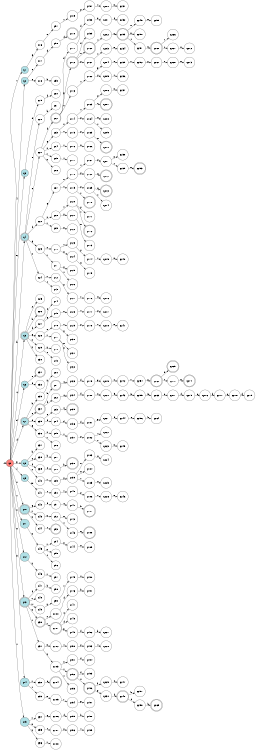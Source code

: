 digraph APTAALF {
__start0 [style = invis, shape = none, label = "", width = 0, height = 0];

rankdir=LR;
size="8,5";

s0 [style="filled", color="black", fillcolor="#ff817b" shape="circle", label="q0"];
s1 [style="filled", color="black", fillcolor="powderblue" shape="circle", label="q1"];
s2 [style="filled", color="black", fillcolor="powderblue" shape="circle", label="q2"];
s3 [style="filled", color="black", fillcolor="powderblue" shape="circle", label="q3"];
s4 [style="rounded,filled", color="black", fillcolor="powderblue" shape="doublecircle", label="q4"];
s5 [style="rounded,filled", color="black", fillcolor="powderblue" shape="doublecircle", label="q5"];
s6 [style="filled", color="black", fillcolor="powderblue" shape="circle", label="q6"];
s7 [style="rounded,filled", color="black", fillcolor="powderblue" shape="doublecircle", label="q7"];
s8 [style="filled", color="black", fillcolor="powderblue" shape="circle", label="q8"];
s9 [style="filled", color="black", fillcolor="powderblue" shape="circle", label="q9"];
s10 [style="rounded,filled", color="black", fillcolor="powderblue" shape="doublecircle", label="q10"];
s11 [style="filled", color="black", fillcolor="powderblue" shape="circle", label="q11"];
s12 [style="filled", color="black", fillcolor="powderblue" shape="circle", label="q12"];
s13 [style="rounded,filled", color="black", fillcolor="powderblue" shape="doublecircle", label="q13"];
s14 [style="filled", color="black", fillcolor="powderblue" shape="circle", label="q14"];
s15 [style="filled", color="black", fillcolor="powderblue" shape="circle", label="q15"];
s16 [style="filled", color="black", fillcolor="white" shape="circle", label="q16"];
s17 [style="filled", color="black", fillcolor="white" shape="circle", label="q17"];
s18 [style="filled", color="black", fillcolor="white" shape="circle", label="q18"];
s19 [style="filled", color="black", fillcolor="white" shape="circle", label="q19"];
s20 [style="filled", color="black", fillcolor="white" shape="circle", label="q20"];
s21 [style="filled", color="black", fillcolor="white" shape="circle", label="q21"];
s22 [style="filled", color="black", fillcolor="white" shape="circle", label="q22"];
s23 [style="filled", color="black", fillcolor="white" shape="circle", label="q23"];
s24 [style="filled", color="black", fillcolor="white" shape="circle", label="q24"];
s25 [style="filled", color="black", fillcolor="white" shape="circle", label="q25"];
s26 [style="rounded,filled", color="black", fillcolor="white" shape="doublecircle", label="q26"];
s27 [style="filled", color="black", fillcolor="white" shape="circle", label="q27"];
s28 [style="filled", color="black", fillcolor="white" shape="circle", label="q28"];
s29 [style="filled", color="black", fillcolor="white" shape="circle", label="q29"];
s30 [style="filled", color="black", fillcolor="white" shape="circle", label="q30"];
s31 [style="rounded,filled", color="black", fillcolor="white" shape="doublecircle", label="q31"];
s32 [style="filled", color="black", fillcolor="white" shape="circle", label="q32"];
s33 [style="filled", color="black", fillcolor="white" shape="circle", label="q33"];
s34 [style="rounded,filled", color="black", fillcolor="white" shape="doublecircle", label="q34"];
s35 [style="filled", color="black", fillcolor="white" shape="circle", label="q35"];
s36 [style="filled", color="black", fillcolor="white" shape="circle", label="q36"];
s37 [style="filled", color="black", fillcolor="white" shape="circle", label="q37"];
s38 [style="filled", color="black", fillcolor="white" shape="circle", label="q38"];
s39 [style="filled", color="black", fillcolor="white" shape="circle", label="q39"];
s40 [style="filled", color="black", fillcolor="white" shape="circle", label="q40"];
s41 [style="filled", color="black", fillcolor="white" shape="circle", label="q41"];
s42 [style="filled", color="black", fillcolor="white" shape="circle", label="q42"];
s43 [style="filled", color="black", fillcolor="white" shape="circle", label="q43"];
s44 [style="filled", color="black", fillcolor="white" shape="circle", label="q44"];
s45 [style="filled", color="black", fillcolor="white" shape="circle", label="q45"];
s46 [style="filled", color="black", fillcolor="white" shape="circle", label="q46"];
s47 [style="filled", color="black", fillcolor="white" shape="circle", label="q47"];
s48 [style="filled", color="black", fillcolor="white" shape="circle", label="q48"];
s49 [style="filled", color="black", fillcolor="white" shape="circle", label="q49"];
s50 [style="rounded,filled", color="black", fillcolor="white" shape="doublecircle", label="q50"];
s51 [style="filled", color="black", fillcolor="white" shape="circle", label="q51"];
s52 [style="filled", color="black", fillcolor="white" shape="circle", label="q52"];
s53 [style="filled", color="black", fillcolor="white" shape="circle", label="q53"];
s54 [style="filled", color="black", fillcolor="white" shape="circle", label="q54"];
s55 [style="filled", color="black", fillcolor="white" shape="circle", label="q55"];
s56 [style="filled", color="black", fillcolor="white" shape="circle", label="q56"];
s57 [style="filled", color="black", fillcolor="white" shape="circle", label="q57"];
s58 [style="filled", color="black", fillcolor="white" shape="circle", label="q58"];
s59 [style="filled", color="black", fillcolor="white" shape="circle", label="q59"];
s60 [style="filled", color="black", fillcolor="white" shape="circle", label="q60"];
s61 [style="filled", color="black", fillcolor="white" shape="circle", label="q61"];
s62 [style="rounded,filled", color="black", fillcolor="white" shape="doublecircle", label="q62"];
s63 [style="filled", color="black", fillcolor="white" shape="circle", label="q63"];
s64 [style="filled", color="black", fillcolor="white" shape="circle", label="q64"];
s65 [style="filled", color="black", fillcolor="white" shape="circle", label="q65"];
s66 [style="filled", color="black", fillcolor="white" shape="circle", label="q66"];
s67 [style="filled", color="black", fillcolor="white" shape="circle", label="q67"];
s68 [style="filled", color="black", fillcolor="white" shape="circle", label="q68"];
s69 [style="filled", color="black", fillcolor="white" shape="circle", label="q69"];
s70 [style="filled", color="black", fillcolor="white" shape="circle", label="q70"];
s71 [style="filled", color="black", fillcolor="white" shape="circle", label="q71"];
s72 [style="filled", color="black", fillcolor="white" shape="circle", label="q72"];
s73 [style="filled", color="black", fillcolor="white" shape="circle", label="q73"];
s74 [style="filled", color="black", fillcolor="white" shape="circle", label="q74"];
s75 [style="filled", color="black", fillcolor="white" shape="circle", label="q75"];
s76 [style="filled", color="black", fillcolor="white" shape="circle", label="q76"];
s77 [style="filled", color="black", fillcolor="white" shape="circle", label="q77"];
s78 [style="filled", color="black", fillcolor="white" shape="circle", label="q78"];
s79 [style="filled", color="black", fillcolor="white" shape="circle", label="q79"];
s80 [style="filled", color="black", fillcolor="white" shape="circle", label="q80"];
s81 [style="rounded,filled", color="black", fillcolor="white" shape="doublecircle", label="q81"];
s82 [style="filled", color="black", fillcolor="white" shape="circle", label="q82"];
s83 [style="filled", color="black", fillcolor="white" shape="circle", label="q83"];
s84 [style="filled", color="black", fillcolor="white" shape="circle", label="q84"];
s85 [style="filled", color="black", fillcolor="white" shape="circle", label="q85"];
s86 [style="filled", color="black", fillcolor="white" shape="circle", label="q86"];
s87 [style="filled", color="black", fillcolor="white" shape="circle", label="q87"];
s88 [style="filled", color="black", fillcolor="white" shape="circle", label="q88"];
s89 [style="filled", color="black", fillcolor="white" shape="circle", label="q89"];
s90 [style="filled", color="black", fillcolor="white" shape="circle", label="q90"];
s91 [style="filled", color="black", fillcolor="white" shape="circle", label="q91"];
s92 [style="filled", color="black", fillcolor="white" shape="circle", label="q92"];
s93 [style="rounded,filled", color="black", fillcolor="white" shape="doublecircle", label="q93"];
s94 [style="filled", color="black", fillcolor="white" shape="circle", label="q94"];
s95 [style="filled", color="black", fillcolor="white" shape="circle", label="q95"];
s96 [style="filled", color="black", fillcolor="white" shape="circle", label="q96"];
s97 [style="filled", color="black", fillcolor="white" shape="circle", label="q97"];
s98 [style="filled", color="black", fillcolor="white" shape="circle", label="q98"];
s99 [style="filled", color="black", fillcolor="white" shape="circle", label="q99"];
s100 [style="filled", color="black", fillcolor="white" shape="circle", label="q100"];
s101 [style="rounded,filled", color="black", fillcolor="white" shape="doublecircle", label="q101"];
s102 [style="filled", color="black", fillcolor="white" shape="circle", label="q102"];
s103 [style="filled", color="black", fillcolor="white" shape="circle", label="q103"];
s104 [style="rounded,filled", color="black", fillcolor="white" shape="doublecircle", label="q104"];
s105 [style="filled", color="black", fillcolor="white" shape="circle", label="q105"];
s106 [style="filled", color="black", fillcolor="white" shape="circle", label="q106"];
s107 [style="filled", color="black", fillcolor="white" shape="circle", label="q107"];
s108 [style="filled", color="black", fillcolor="white" shape="circle", label="q108"];
s109 [style="filled", color="black", fillcolor="white" shape="circle", label="q109"];
s110 [style="rounded,filled", color="black", fillcolor="white" shape="doublecircle", label="q110"];
s111 [style="filled", color="black", fillcolor="white" shape="circle", label="q111"];
s112 [style="rounded,filled", color="black", fillcolor="white" shape="doublecircle", label="q112"];
s113 [style="filled", color="black", fillcolor="white" shape="circle", label="q113"];
s114 [style="filled", color="black", fillcolor="white" shape="circle", label="q114"];
s115 [style="filled", color="black", fillcolor="white" shape="circle", label="q115"];
s116 [style="filled", color="black", fillcolor="white" shape="circle", label="q116"];
s117 [style="filled", color="black", fillcolor="white" shape="circle", label="q117"];
s118 [style="filled", color="black", fillcolor="white" shape="circle", label="q118"];
s119 [style="filled", color="black", fillcolor="white" shape="circle", label="q119"];
s120 [style="filled", color="black", fillcolor="white" shape="circle", label="q120"];
s121 [style="filled", color="black", fillcolor="white" shape="circle", label="q121"];
s122 [style="filled", color="black", fillcolor="white" shape="circle", label="q122"];
s123 [style="filled", color="black", fillcolor="white" shape="circle", label="q123"];
s124 [style="filled", color="black", fillcolor="white" shape="circle", label="q124"];
s125 [style="filled", color="black", fillcolor="white" shape="circle", label="q125"];
s126 [style="filled", color="black", fillcolor="white" shape="circle", label="q126"];
s127 [style="filled", color="black", fillcolor="white" shape="circle", label="q127"];
s128 [style="filled", color="black", fillcolor="white" shape="circle", label="q128"];
s129 [style="filled", color="black", fillcolor="white" shape="circle", label="q129"];
s130 [style="filled", color="black", fillcolor="white" shape="circle", label="q130"];
s131 [style="filled", color="black", fillcolor="white" shape="circle", label="q131"];
s132 [style="filled", color="black", fillcolor="white" shape="circle", label="q132"];
s133 [style="filled", color="black", fillcolor="white" shape="circle", label="q133"];
s134 [style="filled", color="black", fillcolor="white" shape="circle", label="q134"];
s135 [style="rounded,filled", color="black", fillcolor="white" shape="doublecircle", label="q135"];
s136 [style="filled", color="black", fillcolor="white" shape="circle", label="q136"];
s137 [style="filled", color="black", fillcolor="white" shape="circle", label="q137"];
s138 [style="rounded,filled", color="black", fillcolor="white" shape="doublecircle", label="q138"];
s139 [style="filled", color="black", fillcolor="white" shape="circle", label="q139"];
s140 [style="filled", color="black", fillcolor="white" shape="circle", label="q140"];
s141 [style="filled", color="black", fillcolor="white" shape="circle", label="q141"];
s142 [style="filled", color="black", fillcolor="white" shape="circle", label="q142"];
s143 [style="filled", color="black", fillcolor="white" shape="circle", label="q143"];
s144 [style="filled", color="black", fillcolor="white" shape="circle", label="q144"];
s145 [style="filled", color="black", fillcolor="white" shape="circle", label="q145"];
s146 [style="filled", color="black", fillcolor="white" shape="circle", label="q146"];
s147 [style="filled", color="black", fillcolor="white" shape="circle", label="q147"];
s148 [style="filled", color="black", fillcolor="white" shape="circle", label="q148"];
s149 [style="filled", color="black", fillcolor="white" shape="circle", label="q149"];
s150 [style="filled", color="black", fillcolor="white" shape="circle", label="q150"];
s151 [style="filled", color="black", fillcolor="white" shape="circle", label="q151"];
s152 [style="rounded,filled", color="black", fillcolor="white" shape="doublecircle", label="q152"];
s153 [style="filled", color="black", fillcolor="white" shape="circle", label="q153"];
s154 [style="filled", color="black", fillcolor="white" shape="circle", label="q154"];
s155 [style="filled", color="black", fillcolor="white" shape="circle", label="q155"];
s156 [style="filled", color="black", fillcolor="white" shape="circle", label="q156"];
s157 [style="filled", color="black", fillcolor="white" shape="circle", label="q157"];
s158 [style="filled", color="black", fillcolor="white" shape="circle", label="q158"];
s159 [style="filled", color="black", fillcolor="white" shape="circle", label="q159"];
s160 [style="rounded,filled", color="black", fillcolor="white" shape="doublecircle", label="q160"];
s161 [style="filled", color="black", fillcolor="white" shape="circle", label="q161"];
s162 [style="filled", color="black", fillcolor="white" shape="circle", label="q162"];
s163 [style="filled", color="black", fillcolor="white" shape="circle", label="q163"];
s164 [style="filled", color="black", fillcolor="white" shape="circle", label="q164"];
s165 [style="filled", color="black", fillcolor="white" shape="circle", label="q165"];
s166 [style="filled", color="black", fillcolor="white" shape="circle", label="q166"];
s167 [style="filled", color="black", fillcolor="white" shape="circle", label="q167"];
s168 [style="filled", color="black", fillcolor="white" shape="circle", label="q168"];
s169 [style="filled", color="black", fillcolor="white" shape="circle", label="q169"];
s170 [style="rounded,filled", color="black", fillcolor="white" shape="doublecircle", label="q170"];
s171 [style="filled", color="black", fillcolor="white" shape="circle", label="q171"];
s172 [style="rounded,filled", color="black", fillcolor="white" shape="doublecircle", label="q172"];
s173 [style="filled", color="black", fillcolor="white" shape="circle", label="q173"];
s174 [style="filled", color="black", fillcolor="white" shape="circle", label="q174"];
s175 [style="filled", color="black", fillcolor="white" shape="circle", label="q175"];
s176 [style="filled", color="black", fillcolor="white" shape="circle", label="q176"];
s177 [style="filled", color="black", fillcolor="white" shape="circle", label="q177"];
s178 [style="filled", color="black", fillcolor="white" shape="circle", label="q178"];
s179 [style="filled", color="black", fillcolor="white" shape="circle", label="q179"];
s180 [style="filled", color="black", fillcolor="white" shape="circle", label="q180"];
s181 [style="filled", color="black", fillcolor="white" shape="circle", label="q181"];
s182 [style="filled", color="black", fillcolor="white" shape="circle", label="q182"];
s183 [style="filled", color="black", fillcolor="white" shape="circle", label="q183"];
s184 [style="filled", color="black", fillcolor="white" shape="circle", label="q184"];
s185 [style="filled", color="black", fillcolor="white" shape="circle", label="q185"];
s186 [style="filled", color="black", fillcolor="white" shape="circle", label="q186"];
s187 [style="rounded,filled", color="black", fillcolor="white" shape="doublecircle", label="q187"];
s188 [style="rounded,filled", color="black", fillcolor="white" shape="doublecircle", label="q188"];
s189 [style="filled", color="black", fillcolor="white" shape="circle", label="q189"];
s190 [style="filled", color="black", fillcolor="white" shape="circle", label="q190"];
s191 [style="filled", color="black", fillcolor="white" shape="circle", label="q191"];
s192 [style="filled", color="black", fillcolor="white" shape="circle", label="q192"];
s193 [style="filled", color="black", fillcolor="white" shape="circle", label="q193"];
s194 [style="filled", color="black", fillcolor="white" shape="circle", label="q194"];
s195 [style="filled", color="black", fillcolor="white" shape="circle", label="q195"];
s196 [style="rounded,filled", color="black", fillcolor="white" shape="doublecircle", label="q196"];
s197 [style="filled", color="black", fillcolor="white" shape="circle", label="q197"];
s198 [style="filled", color="black", fillcolor="white" shape="circle", label="q198"];
s199 [style="filled", color="black", fillcolor="white" shape="circle", label="q199"];
s200 [style="filled", color="black", fillcolor="white" shape="circle", label="q200"];
s201 [style="filled", color="black", fillcolor="white" shape="circle", label="q201"];
s202 [style="filled", color="black", fillcolor="white" shape="circle", label="q202"];
s203 [style="filled", color="black", fillcolor="white" shape="circle", label="q203"];
s204 [style="filled", color="black", fillcolor="white" shape="circle", label="q204"];
s205 [style="filled", color="black", fillcolor="white" shape="circle", label="q205"];
s206 [style="filled", color="black", fillcolor="white" shape="circle", label="q206"];
s207 [style="rounded,filled", color="black", fillcolor="white" shape="doublecircle", label="q207"];
s208 [style="filled", color="black", fillcolor="white" shape="circle", label="q208"];
s209 [style="filled", color="black", fillcolor="white" shape="circle", label="q209"];
s210 [style="rounded,filled", color="black", fillcolor="white" shape="doublecircle", label="q210"];
s211 [style="filled", color="black", fillcolor="white" shape="circle", label="q211"];
s212 [style="rounded,filled", color="black", fillcolor="white" shape="doublecircle", label="q212"];
s213 [style="rounded,filled", color="black", fillcolor="white" shape="doublecircle", label="q213"];
s214 [style="filled", color="black", fillcolor="white" shape="circle", label="q214"];
s215 [style="filled", color="black", fillcolor="white" shape="circle", label="q215"];
s216 [style="filled", color="black", fillcolor="white" shape="circle", label="q216"];
s217 [style="filled", color="black", fillcolor="white" shape="circle", label="q217"];
s218 [style="filled", color="black", fillcolor="white" shape="circle", label="q218"];
s219 [style="filled", color="black", fillcolor="white" shape="circle", label="q219"];
s220 [style="filled", color="black", fillcolor="white" shape="circle", label="q220"];
s221 [style="filled", color="black", fillcolor="white" shape="circle", label="q221"];
s222 [style="filled", color="black", fillcolor="white" shape="circle", label="q222"];
s223 [style="filled", color="black", fillcolor="white" shape="circle", label="q223"];
s224 [style="filled", color="black", fillcolor="white" shape="circle", label="q224"];
s225 [style="filled", color="black", fillcolor="white" shape="circle", label="q225"];
s226 [style="filled", color="black", fillcolor="white" shape="circle", label="q226"];
s227 [style="filled", color="black", fillcolor="white" shape="circle", label="q227"];
s228 [style="filled", color="black", fillcolor="white" shape="circle", label="q228"];
s229 [style="filled", color="black", fillcolor="white" shape="circle", label="q229"];
s230 [style="filled", color="black", fillcolor="white" shape="circle", label="q230"];
s231 [style="filled", color="black", fillcolor="white" shape="circle", label="q231"];
s232 [style="filled", color="black", fillcolor="white" shape="circle", label="q232"];
s233 [style="rounded,filled", color="black", fillcolor="white" shape="doublecircle", label="q233"];
s234 [style="filled", color="black", fillcolor="white" shape="circle", label="q234"];
s235 [style="filled", color="black", fillcolor="white" shape="circle", label="q235"];
s236 [style="filled", color="black", fillcolor="white" shape="circle", label="q236"];
s237 [style="filled", color="black", fillcolor="white" shape="circle", label="q237"];
s238 [style="filled", color="black", fillcolor="white" shape="circle", label="q238"];
s239 [style="filled", color="black", fillcolor="white" shape="circle", label="q239"];
s240 [style="filled", color="black", fillcolor="white" shape="circle", label="q240"];
s241 [style="filled", color="black", fillcolor="white" shape="circle", label="q241"];
s242 [style="filled", color="black", fillcolor="white" shape="circle", label="q242"];
s243 [style="filled", color="black", fillcolor="white" shape="circle", label="q243"];
s244 [style="filled", color="black", fillcolor="white" shape="circle", label="q244"];
s245 [style="filled", color="black", fillcolor="white" shape="circle", label="q245"];
s246 [style="filled", color="black", fillcolor="white" shape="circle", label="q246"];
s247 [style="filled", color="black", fillcolor="white" shape="circle", label="q247"];
s248 [style="rounded,filled", color="black", fillcolor="white" shape="doublecircle", label="q248"];
s249 [style="filled", color="black", fillcolor="white" shape="circle", label="q249"];
s250 [style="filled", color="black", fillcolor="white" shape="circle", label="q250"];
s251 [style="filled", color="black", fillcolor="white" shape="circle", label="q251"];
s252 [style="filled", color="black", fillcolor="white" shape="circle", label="q252"];
s253 [style="rounded,filled", color="black", fillcolor="white" shape="doublecircle", label="q253"];
s254 [style="filled", color="black", fillcolor="white" shape="circle", label="q254"];
s255 [style="filled", color="black", fillcolor="white" shape="circle", label="q255"];
s256 [style="filled", color="black", fillcolor="white" shape="circle", label="q256"];
s257 [style="filled", color="black", fillcolor="white" shape="circle", label="q257"];
s258 [style="filled", color="black", fillcolor="white" shape="circle", label="q258"];
s259 [style="filled", color="black", fillcolor="white" shape="circle", label="q259"];
s260 [style="rounded,filled", color="black", fillcolor="white" shape="doublecircle", label="q260"];
s261 [style="filled", color="black", fillcolor="white" shape="circle", label="q261"];
s262 [style="rounded,filled", color="black", fillcolor="white" shape="doublecircle", label="q262"];
s263 [style="filled", color="black", fillcolor="white" shape="circle", label="q263"];
s264 [style="filled", color="black", fillcolor="white" shape="circle", label="q264"];
s265 [style="rounded,filled", color="black", fillcolor="white" shape="doublecircle", label="q265"];
s266 [style="filled", color="black", fillcolor="white" shape="circle", label="q266"];
s267 [style="filled", color="black", fillcolor="white" shape="circle", label="q267"];
s268 [style="filled", color="black", fillcolor="white" shape="circle", label="q268"];
s269 [style="rounded,filled", color="black", fillcolor="white" shape="doublecircle", label="q269"];
s270 [style="filled", color="black", fillcolor="white" shape="circle", label="q270"];
s271 [style="filled", color="black", fillcolor="white" shape="circle", label="q271"];
s272 [style="filled", color="black", fillcolor="white" shape="circle", label="q272"];
s273 [style="filled", color="black", fillcolor="white" shape="circle", label="q273"];
s274 [style="rounded,filled", color="black", fillcolor="white" shape="doublecircle", label="q274"];
s275 [style="filled", color="black", fillcolor="white" shape="circle", label="q275"];
s276 [style="filled", color="black", fillcolor="white" shape="circle", label="q276"];
s277 [style="filled", color="black", fillcolor="white" shape="circle", label="q277"];
s278 [style="filled", color="black", fillcolor="white" shape="circle", label="q278"];
s279 [style="filled", color="black", fillcolor="white" shape="circle", label="q279"];
subgraph cluster_main { 
	graph [pad=".75", ranksep="0.15", nodesep="0.15"];
	 style=invis; 
	__start0 -> s0 [penwidth=2];
}
s0 -> s1 [label="1"];
s0 -> s2 [label="4"];
s0 -> s3 [label="6"];
s0 -> s4 [label="b"];
s0 -> s5 [label="c"];
s0 -> s6 [label="d"];
s0 -> s7 [label="f"];
s0 -> s8 [label="g"];
s0 -> s9 [label="j"];
s0 -> s10 [label="u"];
s0 -> s11 [label="v"];
s0 -> s12 [label="w"];
s0 -> s13 [label="x"];
s0 -> s14 [label="y"];
s0 -> s15 [label="z"];
s1 -> s16 [label="g"];
s2 -> s17 [label="6"];
s2 -> s18 [label="8"];
s3 -> s19 [label="d"];
s4 -> s20 [label="8"];
s4 -> s21 [label="c"];
s4 -> s22 [label="f"];
s4 -> s23 [label="g"];
s4 -> s24 [label="u"];
s5 -> s25 [label="2"];
s5 -> s26 [label="b"];
s5 -> s27 [label="f"];
s5 -> s28 [label="g"];
s5 -> s29 [label="u"];
s5 -> s30 [label="y"];
s6 -> s31 [label="e"];
s6 -> s32 [label="f"];
s7 -> s33 [label="b"];
s7 -> s34 [label="c"];
s7 -> s35 [label="d"];
s7 -> s36 [label="g"];
s8 -> s37 [label="b"];
s8 -> s38 [label="c"];
s8 -> s39 [label="f"];
s8 -> s40 [label="u"];
s9 -> s41 [label="m"];
s10 -> s42 [label="g"];
s10 -> s43 [label="v"];
s10 -> s44 [label="y"];
s11 -> s45 [label="y"];
s12 -> s46 [label="y"];
s13 -> s47 [label="f"];
s13 -> s48 [label="v"];
s13 -> s49 [label="w"];
s13 -> s50 [label="y"];
s13 -> s51 [label="z"];
s14 -> s52 [label="v"];
s14 -> s53 [label="z"];
s15 -> s54 [label="v"];
s15 -> s55 [label="x"];
s15 -> s56 [label="y"];
s16 -> s57 [label="u"];
s17 -> s58 [label="d"];
s18 -> s59 [label="b"];
s19 -> s60 [label="f"];
s20 -> s61 [label="b"];
s21 -> s62 [label="f"];
s21 -> s63 [label="g"];
s21 -> s64 [label="u"];
s21 -> s65 [label="v"];
s21 -> s66 [label="x"];
s22 -> s67 [label="g"];
s22 -> s68 [label="u"];
s22 -> s69 [label="v"];
s23 -> s70 [label="u"];
s23 -> s71 [label="v"];
s24 -> s72 [label="v"];
s24 -> s73 [label="z"];
s27 -> s74 [label="c"];
s27 -> s75 [label="g"];
s28 -> s76 [label="u"];
s28 -> s77 [label="v"];
s29 -> s78 [label="y"];
s29 -> s79 [label="z"];
s33 -> s80 [label="y"];
s34 -> s81 [label="b"];
s34 -> s82 [label="f"];
s35 -> s83 [label="6"];
s35 -> s84 [label="f"];
s36 -> s85 [label="u"];
s36 -> s86 [label="v"];
s38 -> s87 [label="b"];
s39 -> s88 [label="c"];
s40 -> s89 [label="v"];
s41 -> s90 [label="t"];
s42 -> s91 [label="f"];
s43 -> s92 [label="y"];
s44 -> s93 [label="z"];
s45 -> s94 [label="v"];
s45 -> s95 [label="x"];
s45 -> s96 [label="z"];
s46 -> s97 [label="v"];
s47 -> s98 [label="b"];
s49 -> s99 [label="y"];
s50 -> s100 [label="u"];
s50 -> s101 [label="v"];
s51 -> s102 [label="x"];
s51 -> s103 [label="y"];
s52 -> s104 [label="c"];
s53 -> s105 [label="x"];
s54 -> s106 [label="g"];
s55 -> s107 [label="z"];
s56 -> s108 [label="v"];
s57 -> s109 [label="v"];
s58 -> s110 [label="f"];
s62 -> s111 [label="d"];
s62 -> s112 [label="g"];
s62 -> s113 [label="u"];
s63 -> s114 [label="u"];
s63 -> s115 [label="v"];
s64 -> s116 [label="v"];
s65 -> s117 [label="z"];
s67 -> s118 [label="u"];
s67 -> s119 [label="v"];
s68 -> s120 [label="v"];
s68 -> s121 [label="y"];
s69 -> s122 [label="y"];
s70 -> s123 [label="v"];
s70 -> s124 [label="y"];
s71 -> s125 [label="y"];
s71 -> s126 [label="z"];
s72 -> s127 [label="y"];
s75 -> s128 [label="u"];
s76 -> s129 [label="v"];
s76 -> s130 [label="y"];
s77 -> s131 [label="x"];
s77 -> s132 [label="y"];
s81 -> s133 [label="c"];
s82 -> s134 [label="c"];
s83 -> s135 [label="4"];
s84 -> s136 [label="d"];
s85 -> s137 [label="v"];
s88 -> s138 [label="b"];
s89 -> s139 [label="y"];
s90 -> s140 [label="v"];
s91 -> s141 [label="c"];
s92 -> s142 [label="x"];
s92 -> s143 [label="z"];
s94 -> s144 [label="y"];
s99 -> s145 [label="v"];
s100 -> s146 [label="f"];
s101 -> s147 [label="c"];
s101 -> s148 [label="f"];
s101 -> s149 [label="g"];
s102 -> s150 [label="z"];
s103 -> s151 [label="u"];
s103 -> s152 [label="v"];
s103 -> s153 [label="z"];
s105 -> s154 [label="r"];
s106 -> s155 [label="f"];
s107 -> s156 [label="y"];
s109 -> s157 [label="y"];
s111 -> s158 [label="f"];
s112 -> s159 [label="f"];
s112 -> s160 [label="u"];
s112 -> s161 [label="y"];
s113 -> s162 [label="v"];
s114 -> s163 [label="v"];
s114 -> s164 [label="y"];
s115 -> s165 [label="y"];
s116 -> s166 [label="x"];
s118 -> s167 [label="v"];
s118 -> s168 [label="y"];
s119 -> s169 [label="y"];
s119 -> s170 [label="z"];
s120 -> s171 [label="y"];
s120 -> s172 [label="z"];
s121 -> s173 [label="x"];
s123 -> s174 [label="y"];
s124 -> s175 [label="x"];
s127 -> s176 [label="z"];
s128 -> s177 [label="v"];
s129 -> s178 [label="y"];
s133 -> s179 [label="f"];
s134 -> s180 [label="f"];
s136 -> s181 [label="f"];
s137 -> s182 [label="y"];
s139 -> s183 [label="w"];
s139 -> s184 [label="x"];
s139 -> s185 [label="z"];
s140 -> s186 [label="y"];
s141 -> s187 [label="b"];
s143 -> s188 [label="x"];
s144 -> s189 [label="x"];
s145 -> s190 [label="u"];
s146 -> s191 [label="b"];
s149 -> s192 [label="f"];
s150 -> s193 [label="y"];
s151 -> s194 [label="f"];
s152 -> s195 [label="f"];
s152 -> s196 [label="u"];
s154 -> s197 [label="p"];
s155 -> s198 [label="b"];
s156 -> s199 [label="v"];
s157 -> s200 [label="z"];
s158 -> s201 [label="d"];
s160 -> s202 [label="v"];
s161 -> s203 [label="z"];
s162 -> s204 [label="g"];
s162 -> s205 [label="y"];
s163 -> s206 [label="y"];
s163 -> s207 [label="z"];
s164 -> s208 [label="x"];
s164 -> s209 [label="z"];
s165 -> s210 [label="x"];
s167 -> s211 [label="y"];
s168 -> s212 [label="x"];
s169 -> s213 [label="x"];
s169 -> s214 [label="z"];
s174 -> s215 [label="z"];
s176 -> s216 [label="x"];
s177 -> s217 [label="y"];
s178 -> s218 [label="z"];
s179 -> s219 [label="g"];
s180 -> s220 [label="c"];
s181 -> s221 [label="g"];
s182 -> s222 [label="v"];
s182 -> s223 [label="z"];
s183 -> s224 [label="x"];
s185 -> s225 [label="x"];
s186 -> s226 [label="z"];
s192 -> s227 [label="b"];
s193 -> s228 [label="v"];
s196 -> s229 [label="f"];
s196 -> s230 [label="g"];
s200 -> s231 [label="x"];
s201 -> s232 [label="f"];
s202 -> s233 [label="y"];
s203 -> s234 [label="x"];
s204 -> s235 [label="u"];
s205 -> s236 [label="z"];
s206 -> s237 [label="x"];
s211 -> s238 [label="x"];
s211 -> s239 [label="z"];
s215 -> s240 [label="x"];
s218 -> s241 [label="x"];
s219 -> s242 [label="u"];
s220 -> s243 [label="9"];
s221 -> s244 [label="f"];
s223 -> s245 [label="x"];
s226 -> s246 [label="x"];
s229 -> s247 [label="c"];
s230 -> s248 [label="f"];
s233 -> s249 [label="w"];
s233 -> s250 [label="x"];
s233 -> s251 [label="z"];
s235 -> s252 [label="v"];
s239 -> s253 [label="x"];
s242 -> s254 [label="v"];
s243 -> s255 [label="3"];
s244 -> s256 [label="c"];
s248 -> s257 [label="b"];
s248 -> s258 [label="c"];
s249 -> s259 [label="x"];
s251 -> s260 [label="x"];
s252 -> s261 [label="y"];
s254 -> s262 [label="y"];
s255 -> s263 [label="9"];
s256 -> s264 [label="b"];
s258 -> s265 [label="b"];
s260 -> s266 [label="r"];
s260 -> s267 [label="z"];
s261 -> s268 [label="z"];
s262 -> s269 [label="x"];
s262 -> s270 [label="z"];
s263 -> s271 [label="c"];
s267 -> s272 [label="x"];
s268 -> s273 [label="x"];
s270 -> s274 [label="x"];
s271 -> s275 [label="f"];
s275 -> s276 [label="c"];
s276 -> s277 [label="f"];
s277 -> s278 [label="c"];
s278 -> s279 [label="f"];

}